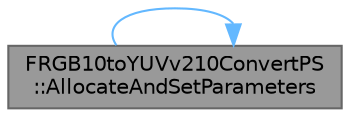 digraph "FRGB10toYUVv210ConvertPS::AllocateAndSetParameters"
{
 // INTERACTIVE_SVG=YES
 // LATEX_PDF_SIZE
  bgcolor="transparent";
  edge [fontname=Helvetica,fontsize=10,labelfontname=Helvetica,labelfontsize=10];
  node [fontname=Helvetica,fontsize=10,shape=box,height=0.2,width=0.4];
  rankdir="RL";
  Node1 [id="Node000001",label="FRGB10toYUVv210ConvertPS\l::AllocateAndSetParameters",height=0.2,width=0.4,color="gray40", fillcolor="grey60", style="filled", fontcolor="black",tooltip="Allocates and setup shader parameter in the incoming graph builder."];
  Node1 -> Node1 [id="edge1_Node000001_Node000001",dir="back",color="steelblue1",style="solid",tooltip=" "];
}
